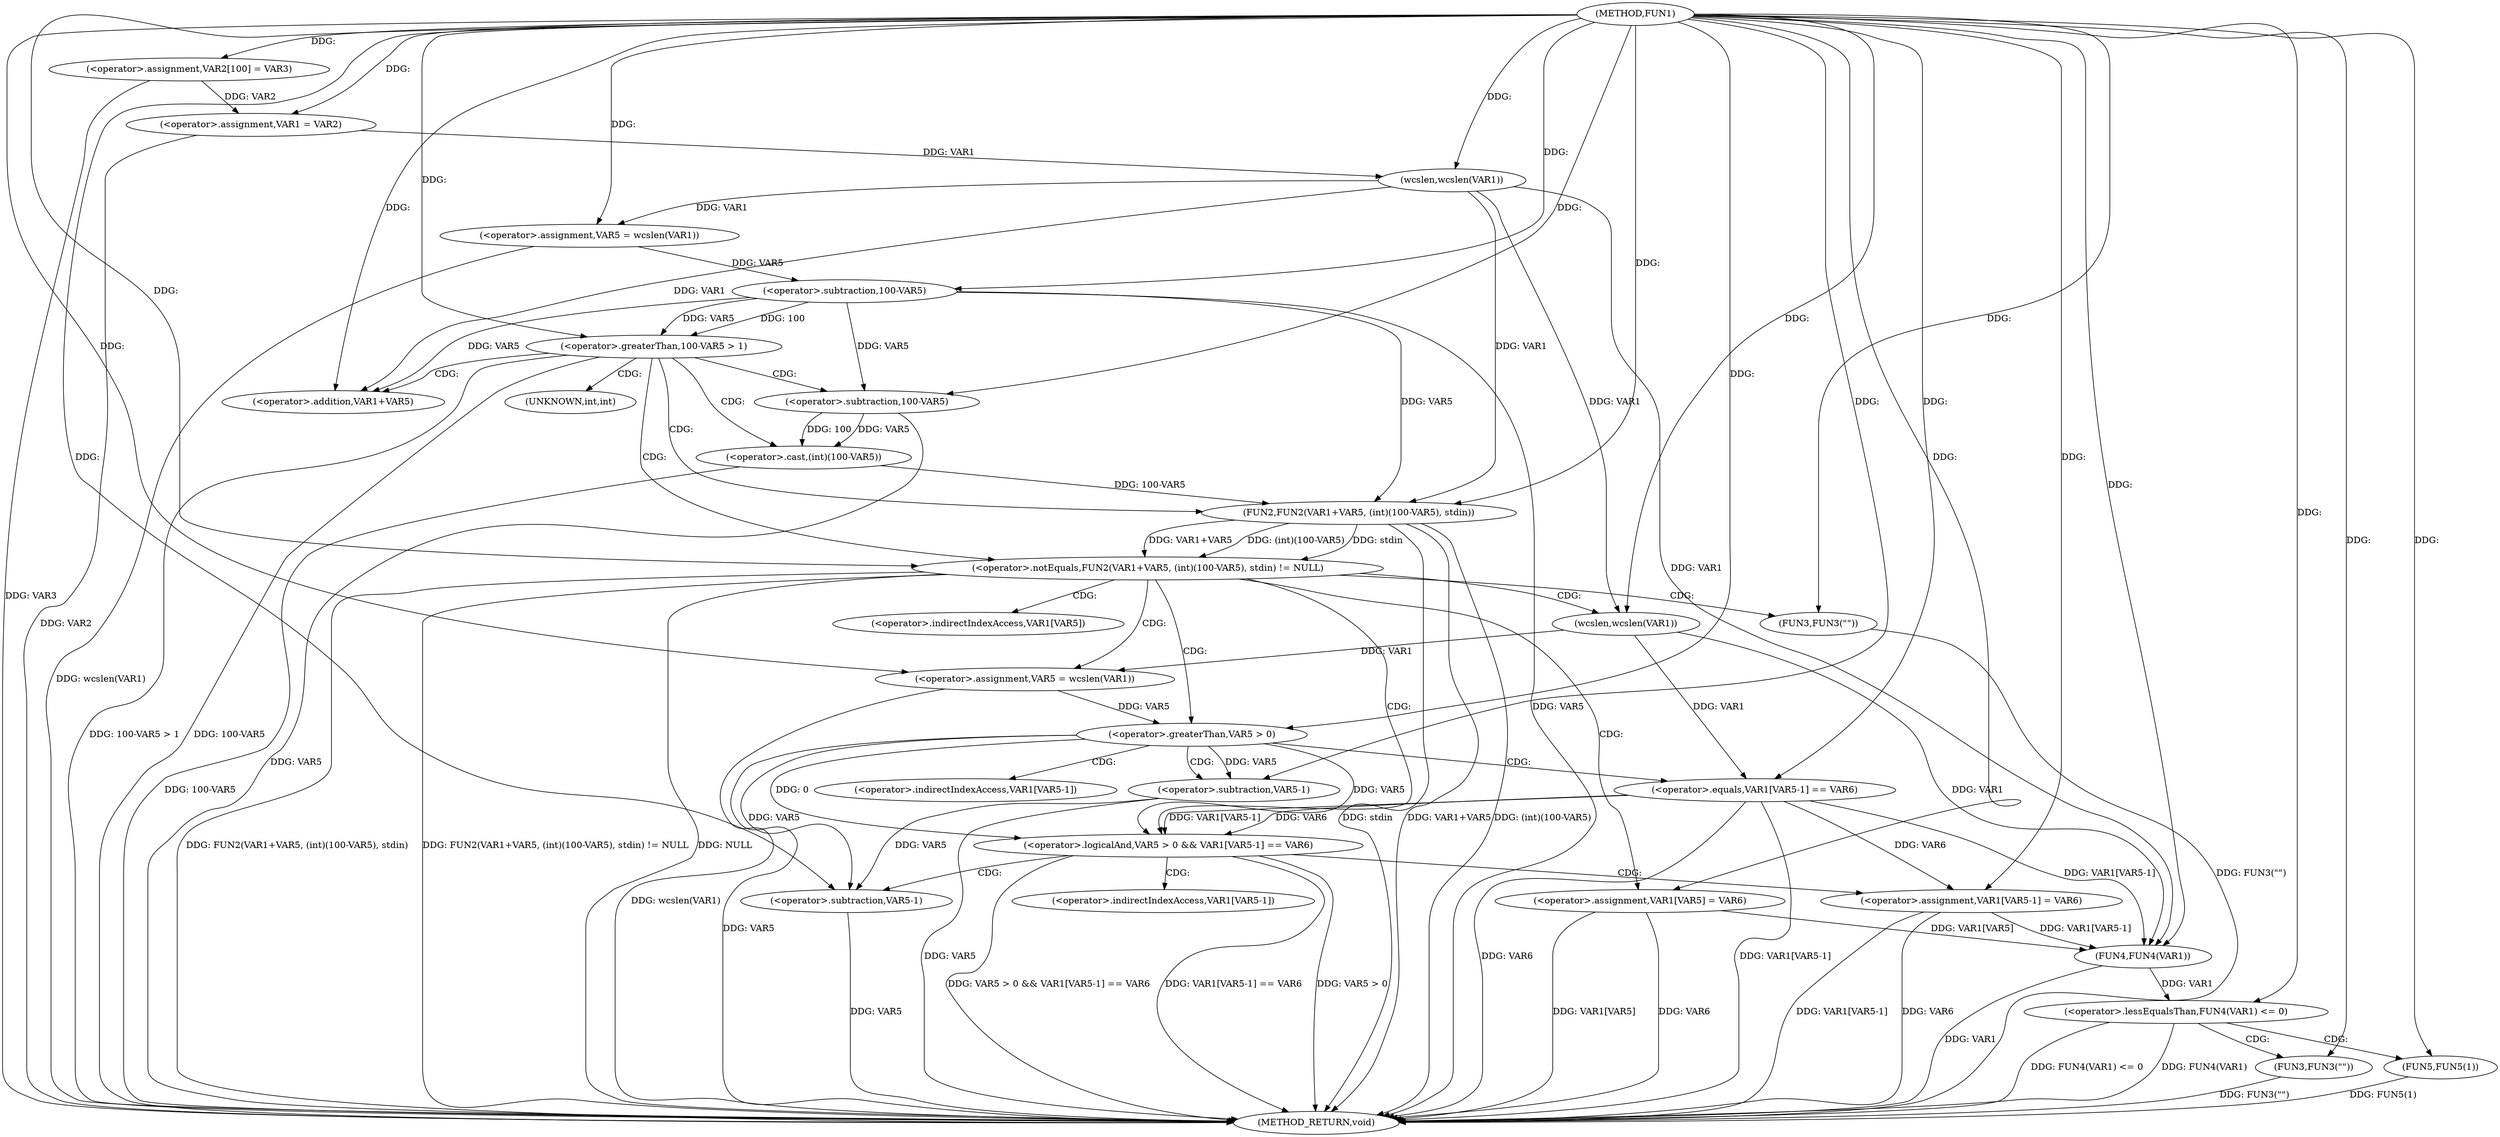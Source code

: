 digraph FUN1 {  
"1000100" [label = "(METHOD,FUN1)" ]
"1000182" [label = "(METHOD_RETURN,void)" ]
"1000104" [label = "(<operator>.assignment,VAR2[100] = VAR3)" ]
"1000107" [label = "(<operator>.assignment,VAR1 = VAR2)" ]
"1000114" [label = "(<operator>.assignment,VAR5 = wcslen(VAR1))" ]
"1000116" [label = "(wcslen,wcslen(VAR1))" ]
"1000119" [label = "(<operator>.greaterThan,100-VAR5 > 1)" ]
"1000120" [label = "(<operator>.subtraction,100-VAR5)" ]
"1000126" [label = "(<operator>.notEquals,FUN2(VAR1+VAR5, (int)(100-VAR5), stdin) != NULL)" ]
"1000127" [label = "(FUN2,FUN2(VAR1+VAR5, (int)(100-VAR5), stdin))" ]
"1000128" [label = "(<operator>.addition,VAR1+VAR5)" ]
"1000131" [label = "(<operator>.cast,(int)(100-VAR5))" ]
"1000133" [label = "(<operator>.subtraction,100-VAR5)" ]
"1000139" [label = "(<operator>.assignment,VAR5 = wcslen(VAR1))" ]
"1000141" [label = "(wcslen,wcslen(VAR1))" ]
"1000144" [label = "(<operator>.logicalAnd,VAR5 > 0 && VAR1[VAR5-1] == VAR6)" ]
"1000145" [label = "(<operator>.greaterThan,VAR5 > 0)" ]
"1000148" [label = "(<operator>.equals,VAR1[VAR5-1] == VAR6)" ]
"1000151" [label = "(<operator>.subtraction,VAR5-1)" ]
"1000156" [label = "(<operator>.assignment,VAR1[VAR5-1] = VAR6)" ]
"1000159" [label = "(<operator>.subtraction,VAR5-1)" ]
"1000165" [label = "(FUN3,FUN3(\"\"))" ]
"1000167" [label = "(<operator>.assignment,VAR1[VAR5] = VAR6)" ]
"1000173" [label = "(<operator>.lessEqualsThan,FUN4(VAR1) <= 0)" ]
"1000174" [label = "(FUN4,FUN4(VAR1))" ]
"1000178" [label = "(FUN3,FUN3(\"\"))" ]
"1000180" [label = "(FUN5,FUN5(1))" ]
"1000132" [label = "(UNKNOWN,int,int)" ]
"1000149" [label = "(<operator>.indirectIndexAccess,VAR1[VAR5-1])" ]
"1000157" [label = "(<operator>.indirectIndexAccess,VAR1[VAR5-1])" ]
"1000168" [label = "(<operator>.indirectIndexAccess,VAR1[VAR5])" ]
  "1000156" -> "1000182"  [ label = "DDG: VAR1[VAR5-1]"] 
  "1000151" -> "1000182"  [ label = "DDG: VAR5"] 
  "1000180" -> "1000182"  [ label = "DDG: FUN5(1)"] 
  "1000126" -> "1000182"  [ label = "DDG: FUN2(VAR1+VAR5, (int)(100-VAR5), stdin)"] 
  "1000131" -> "1000182"  [ label = "DDG: 100-VAR5"] 
  "1000148" -> "1000182"  [ label = "DDG: VAR6"] 
  "1000119" -> "1000182"  [ label = "DDG: 100-VAR5 > 1"] 
  "1000114" -> "1000182"  [ label = "DDG: wcslen(VAR1)"] 
  "1000178" -> "1000182"  [ label = "DDG: FUN3(\"\")"] 
  "1000167" -> "1000182"  [ label = "DDG: VAR1[VAR5]"] 
  "1000126" -> "1000182"  [ label = "DDG: FUN2(VAR1+VAR5, (int)(100-VAR5), stdin) != NULL"] 
  "1000159" -> "1000182"  [ label = "DDG: VAR5"] 
  "1000139" -> "1000182"  [ label = "DDG: wcslen(VAR1)"] 
  "1000144" -> "1000182"  [ label = "DDG: VAR5 > 0 && VAR1[VAR5-1] == VAR6"] 
  "1000148" -> "1000182"  [ label = "DDG: VAR1[VAR5-1]"] 
  "1000144" -> "1000182"  [ label = "DDG: VAR1[VAR5-1] == VAR6"] 
  "1000133" -> "1000182"  [ label = "DDG: VAR5"] 
  "1000119" -> "1000182"  [ label = "DDG: 100-VAR5"] 
  "1000173" -> "1000182"  [ label = "DDG: FUN4(VAR1) <= 0"] 
  "1000127" -> "1000182"  [ label = "DDG: stdin"] 
  "1000120" -> "1000182"  [ label = "DDG: VAR5"] 
  "1000144" -> "1000182"  [ label = "DDG: VAR5 > 0"] 
  "1000167" -> "1000182"  [ label = "DDG: VAR6"] 
  "1000127" -> "1000182"  [ label = "DDG: VAR1+VAR5"] 
  "1000156" -> "1000182"  [ label = "DDG: VAR6"] 
  "1000145" -> "1000182"  [ label = "DDG: VAR5"] 
  "1000173" -> "1000182"  [ label = "DDG: FUN4(VAR1)"] 
  "1000126" -> "1000182"  [ label = "DDG: NULL"] 
  "1000104" -> "1000182"  [ label = "DDG: VAR3"] 
  "1000174" -> "1000182"  [ label = "DDG: VAR1"] 
  "1000107" -> "1000182"  [ label = "DDG: VAR2"] 
  "1000127" -> "1000182"  [ label = "DDG: (int)(100-VAR5)"] 
  "1000165" -> "1000182"  [ label = "DDG: FUN3(\"\")"] 
  "1000100" -> "1000104"  [ label = "DDG: "] 
  "1000104" -> "1000107"  [ label = "DDG: VAR2"] 
  "1000100" -> "1000107"  [ label = "DDG: "] 
  "1000116" -> "1000114"  [ label = "DDG: VAR1"] 
  "1000100" -> "1000114"  [ label = "DDG: "] 
  "1000107" -> "1000116"  [ label = "DDG: VAR1"] 
  "1000100" -> "1000116"  [ label = "DDG: "] 
  "1000120" -> "1000119"  [ label = "DDG: 100"] 
  "1000120" -> "1000119"  [ label = "DDG: VAR5"] 
  "1000100" -> "1000120"  [ label = "DDG: "] 
  "1000114" -> "1000120"  [ label = "DDG: VAR5"] 
  "1000100" -> "1000119"  [ label = "DDG: "] 
  "1000127" -> "1000126"  [ label = "DDG: VAR1+VAR5"] 
  "1000127" -> "1000126"  [ label = "DDG: (int)(100-VAR5)"] 
  "1000127" -> "1000126"  [ label = "DDG: stdin"] 
  "1000116" -> "1000127"  [ label = "DDG: VAR1"] 
  "1000100" -> "1000127"  [ label = "DDG: "] 
  "1000120" -> "1000127"  [ label = "DDG: VAR5"] 
  "1000116" -> "1000128"  [ label = "DDG: VAR1"] 
  "1000100" -> "1000128"  [ label = "DDG: "] 
  "1000120" -> "1000128"  [ label = "DDG: VAR5"] 
  "1000131" -> "1000127"  [ label = "DDG: 100-VAR5"] 
  "1000133" -> "1000131"  [ label = "DDG: 100"] 
  "1000133" -> "1000131"  [ label = "DDG: VAR5"] 
  "1000100" -> "1000133"  [ label = "DDG: "] 
  "1000120" -> "1000133"  [ label = "DDG: VAR5"] 
  "1000100" -> "1000126"  [ label = "DDG: "] 
  "1000141" -> "1000139"  [ label = "DDG: VAR1"] 
  "1000100" -> "1000139"  [ label = "DDG: "] 
  "1000100" -> "1000141"  [ label = "DDG: "] 
  "1000116" -> "1000141"  [ label = "DDG: VAR1"] 
  "1000145" -> "1000144"  [ label = "DDG: VAR5"] 
  "1000145" -> "1000144"  [ label = "DDG: 0"] 
  "1000139" -> "1000145"  [ label = "DDG: VAR5"] 
  "1000100" -> "1000145"  [ label = "DDG: "] 
  "1000148" -> "1000144"  [ label = "DDG: VAR1[VAR5-1]"] 
  "1000148" -> "1000144"  [ label = "DDG: VAR6"] 
  "1000141" -> "1000148"  [ label = "DDG: VAR1"] 
  "1000145" -> "1000151"  [ label = "DDG: VAR5"] 
  "1000100" -> "1000151"  [ label = "DDG: "] 
  "1000100" -> "1000148"  [ label = "DDG: "] 
  "1000148" -> "1000156"  [ label = "DDG: VAR6"] 
  "1000100" -> "1000156"  [ label = "DDG: "] 
  "1000151" -> "1000159"  [ label = "DDG: VAR5"] 
  "1000145" -> "1000159"  [ label = "DDG: VAR5"] 
  "1000100" -> "1000159"  [ label = "DDG: "] 
  "1000100" -> "1000165"  [ label = "DDG: "] 
  "1000100" -> "1000167"  [ label = "DDG: "] 
  "1000174" -> "1000173"  [ label = "DDG: VAR1"] 
  "1000116" -> "1000174"  [ label = "DDG: VAR1"] 
  "1000167" -> "1000174"  [ label = "DDG: VAR1[VAR5]"] 
  "1000141" -> "1000174"  [ label = "DDG: VAR1"] 
  "1000156" -> "1000174"  [ label = "DDG: VAR1[VAR5-1]"] 
  "1000148" -> "1000174"  [ label = "DDG: VAR1[VAR5-1]"] 
  "1000100" -> "1000174"  [ label = "DDG: "] 
  "1000100" -> "1000173"  [ label = "DDG: "] 
  "1000100" -> "1000178"  [ label = "DDG: "] 
  "1000100" -> "1000180"  [ label = "DDG: "] 
  "1000119" -> "1000131"  [ label = "CDG: "] 
  "1000119" -> "1000127"  [ label = "CDG: "] 
  "1000119" -> "1000126"  [ label = "CDG: "] 
  "1000119" -> "1000132"  [ label = "CDG: "] 
  "1000119" -> "1000128"  [ label = "CDG: "] 
  "1000119" -> "1000133"  [ label = "CDG: "] 
  "1000126" -> "1000168"  [ label = "CDG: "] 
  "1000126" -> "1000167"  [ label = "CDG: "] 
  "1000126" -> "1000141"  [ label = "CDG: "] 
  "1000126" -> "1000145"  [ label = "CDG: "] 
  "1000126" -> "1000139"  [ label = "CDG: "] 
  "1000126" -> "1000144"  [ label = "CDG: "] 
  "1000126" -> "1000165"  [ label = "CDG: "] 
  "1000144" -> "1000159"  [ label = "CDG: "] 
  "1000144" -> "1000156"  [ label = "CDG: "] 
  "1000144" -> "1000157"  [ label = "CDG: "] 
  "1000145" -> "1000151"  [ label = "CDG: "] 
  "1000145" -> "1000148"  [ label = "CDG: "] 
  "1000145" -> "1000149"  [ label = "CDG: "] 
  "1000173" -> "1000178"  [ label = "CDG: "] 
  "1000173" -> "1000180"  [ label = "CDG: "] 
}
